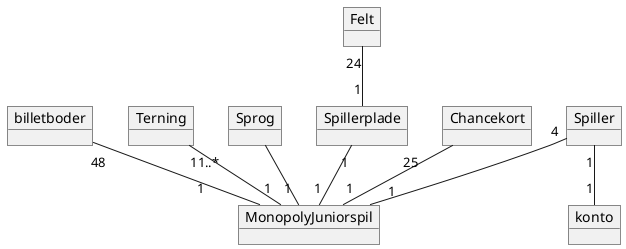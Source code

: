 @startuml
'https://plantuml.com/object-diagram

object billetboder{
}
object Spiller
object Terning
object Sprog
object MonopolyJuniorspil
object konto
object Spillerplade
object Felt
object Chancekort

billetboder "48       " -- "1          " MonopolyJuniorspil
Sprog "1..*              " --"1 " MonopolyJuniorspil
Felt "24" -- "1" Spillerplade
Spillerplade "1" -- "1" MonopolyJuniorspil
Spiller "1" -- "1" konto
Spiller "4" -- "1             " MonopolyJuniorspil
Terning "1" -- "1" MonopolyJuniorspil
Chancekort "25      " -- "1" MonopolyJuniorspil


@enduml
